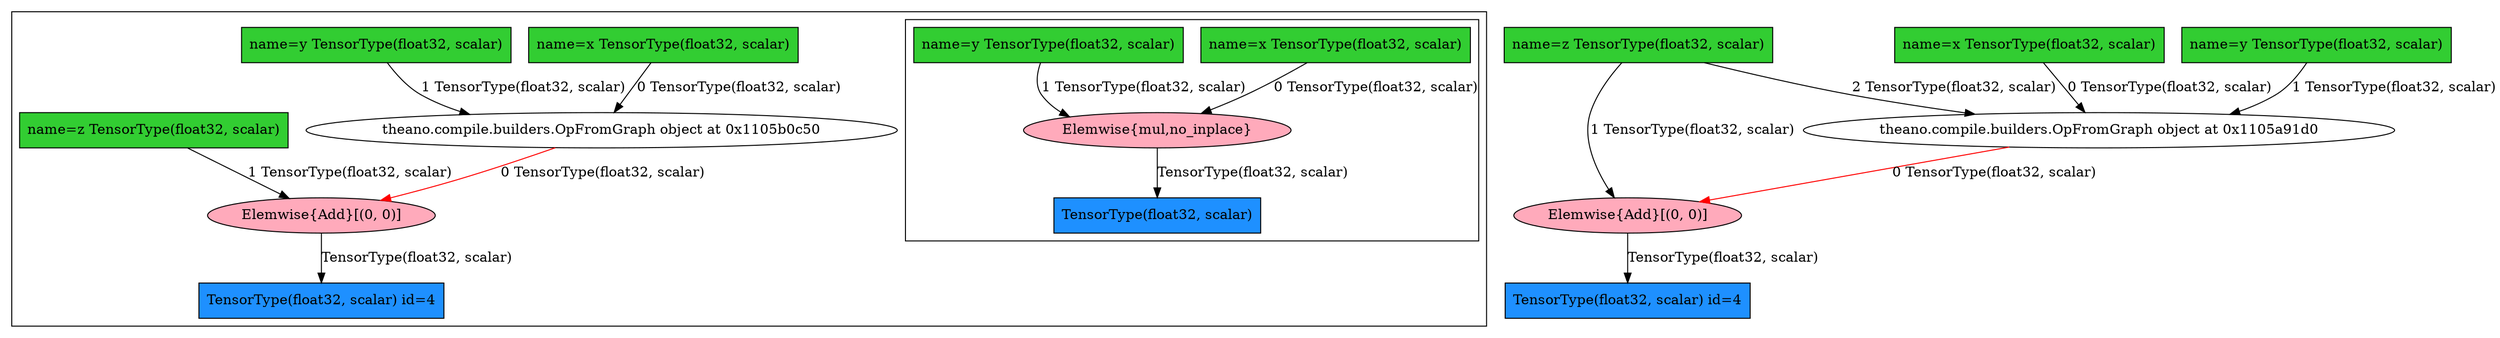 digraph G {
	graph [bb="0,0,1998,340"];
	node [label="\N"];
	subgraph cluster_n1 {
		graph [bb="773,8,1990,332"];
		subgraph cluster_n11 {
			graph [bb="1505,96,1982,324"];
			n111			 [fillcolor="#FFAABB",
				height=0.5,
				label="Elemwise{mul,no_inplace}",
				pos="1717,210",
				shape=ellipse,
				style=filled,
				type=colored,
				width=3.0943];
			n114			 [fillcolor=dodgerblue,
				height=0.5,
				label="TensorType(float32, scalar)",
				pos="1717,122",
				shape=box,
				style=filled,
				width=2.3889];
			n111 -> n114			 [label="TensorType(float32, scalar)",
				lp="1795,166",
				pos="e,1717,140.08 1717,191.6 1717,179.75 1717,163.82 1717,150.29"];
			n112			 [fillcolor=limegreen,
				height=0.5,
				label="name=x TensorType(float32, scalar)",
				pos="1863,298",
				shape=box,
				style=filled,
				width=3.0625];
			n112 -> n111			 [label="0 TensorType(float32, scalar)",
				lp="1892.5,254",
				pos="e,1750.2,227.23 1838.1,279.79 1823,269.57 1803.2,256.58 1785,246 1776.8,241.24 1767.9,236.42 1759.4,231.94"];
			n113			 [fillcolor=limegreen,
				height=0.5,
				label="name=y TensorType(float32, scalar)",
				pos="1624,298",
				shape=box,
				style=filled,
				width=3.0625];
			n113 -> n111			 [label="1 TensorType(float32, scalar)",
				lp="1701.5,254",
				pos="e,1645.8,223.99 1616.5,279.94 1613.1,269.27 1611.1,255.75 1618,246 1623,238.94 1629.5,233.29 1636.9,228.78"];
		}
		n11		 [height=0.5,
			label="theano.compile.builders.OpFromGraph object at 0x1105b0c50",
			pos="1258,210",
			shape=ellipse,
			subg=cluster_n11,
			subg_map_inputs="[['n12', 'n112'], ['n13', 'n113']]",
			subg_map_outputs="[['n114', 'n15']]",
			width=6.6414];
		n15		 [fillcolor="#FFAABB",
			height=0.5,
			label="Elemwise{Add}[(0, 0)]",
			pos="1030,122",
			shape=ellipse,
			style=filled,
			type=colored,
			width=2.6784];
		n11 -> n15		 [color=red,
			label="0 TensorType(float32, scalar)",
			lp="1266.5,166",
			pos="e,1081.2,137.27 1223.3,192.13 1200.9,181.61 1171.1,168.18 1144,158 1127.1,151.64 1108.4,145.55 1091.2,140.28"];
		n12		 [fillcolor=limegreen,
			height=0.5,
			label="name=x TensorType(float32, scalar)",
			pos="1307,298",
			shape=box,
			style=filled,
			width=3.0625];
		n12 -> n11		 [label="0 TensorType(float32, scalar)",
			lp="1370.5,254",
			pos="e,1267.7,228.08 1297.1,279.6 1290.1,267.39 1280.7,250.87 1272.9,237.09"];
		n13		 [fillcolor=limegreen,
			height=0.5,
			label="name=y TensorType(float32, scalar)",
			pos="1068,298",
			shape=box,
			style=filled,
			width=3.0625];
		n13 -> n11		 [label="1 TensorType(float32, scalar)",
			lp="1191.5,254",
			pos="e,1151.9,226.21 1077.3,279.8 1084.3,268.51 1094.9,254.35 1108,246 1118.5,239.31 1130.1,233.89 1142.2,229.51"];
		n17		 [fillcolor=dodgerblue,
			height=0.5,
			label="TensorType(float32, scalar) id=4",
			pos="1030,34",
			shape=box,
			style=filled,
			width=2.7847];
		n15 -> n17		 [label="TensorType(float32, scalar)",
			lp="1108,78",
			pos="e,1030,52.084 1030,103.6 1030,91.746 1030,75.817 1030,62.292"];
		n16		 [fillcolor=limegreen,
			height=0.5,
			label="name=z TensorType(float32, scalar)",
			pos="891,210",
			shape=box,
			style=filled,
			width=3.0556];
		n16 -> n15		 [label="1 TensorType(float32, scalar)",
			lp="1056.5,166",
			pos="e,1003.2,139.58 918.79,191.8 940.57,178.33 971.02,159.49 994.55,144.93"];
	}
	n1	 [height=0.5,
		label="theano.compile.builders.OpFromGraph object at 0x1105a91d0",
		pos="524,210",
		shape=ellipse,
		subg=cluster_n1,
		subg_map_inputs="[['n2', 'n12'], ['n3', 'n13'], ['n4', 'n16']]",
		subg_map_outputs="[['n17', 'n6']]",
		width=6.6414];
	n6	 [fillcolor="#FFAABB",
		height=0.5,
		label="Elemwise{Add}[(0, 0)]",
		pos="214,122",
		shape=ellipse,
		style=filled,
		type=colored,
		width=2.6784];
	n1 -> n6	 [color=red,
		label="0 TensorType(float32, scalar)",
		lp="480.5,166",
		pos="e,265.49,137.28 464.6,192.52 410.31,177.46 330.36,155.28 275.44,140.04"];
	n2	 [fillcolor=limegreen,
		height=0.5,
		label="name=x TensorType(float32, scalar)",
		pos="354,298",
		shape=box,
		style=filled,
		width=3.0625];
	n2 -> n1	 [label="0 TensorType(float32, scalar)",
		lp="465.5,254",
		pos="e,418.96,226.25 359.32,279.9 363.67,268.65 370.95,254.49 382,246 390.32,239.61 399.64,234.37 409.44,230.08"];
	n3	 [fillcolor=limegreen,
		height=0.5,
		label="name=y TensorType(float32, scalar)",
		pos="593,298",
		shape=box,
		style=filled,
		width=3.0625];
	n3 -> n1	 [label="1 TensorType(float32, scalar)",
		lp="648.5,254",
		pos="e,537.71,228.08 579.04,279.6 568.96,267.04 555.22,249.91 543.98,235.91"];
	n4	 [fillcolor=limegreen,
		height=0.5,
		label="name=z TensorType(float32, scalar)",
		pos="110,298",
		shape=box,
		style=filled,
		width=3.0556];
	n4 -> n1	 [label="2 TensorType(float32, scalar)",
		lp="281.5,254",
		pos="e,355.01,222.75 133.36,279.81 150.39,268.22 174.5,253.68 198,246 226.06,236.82 284.9,229.34 344.97,223.68"];
	n4 -> n6	 [label="1 TensorType(float32, scalar)",
		lp="192.5,210",
		pos="e,173.05,138.3 105.03,279.8 99.747,257.95 94.027,219.76 109,192 120.82,170.09 142.96,154.01 163.88,142.9"];
	n7	 [fillcolor=dodgerblue,
		height=0.5,
		label="TensorType(float32, scalar) id=4",
		pos="214,34",
		shape=box,
		style=filled,
		width=2.7847];
	n6 -> n7	 [label="TensorType(float32, scalar)",
		lp="292,78",
		pos="e,214,52.084 214,103.6 214,91.746 214,75.817 214,62.292"];
}
